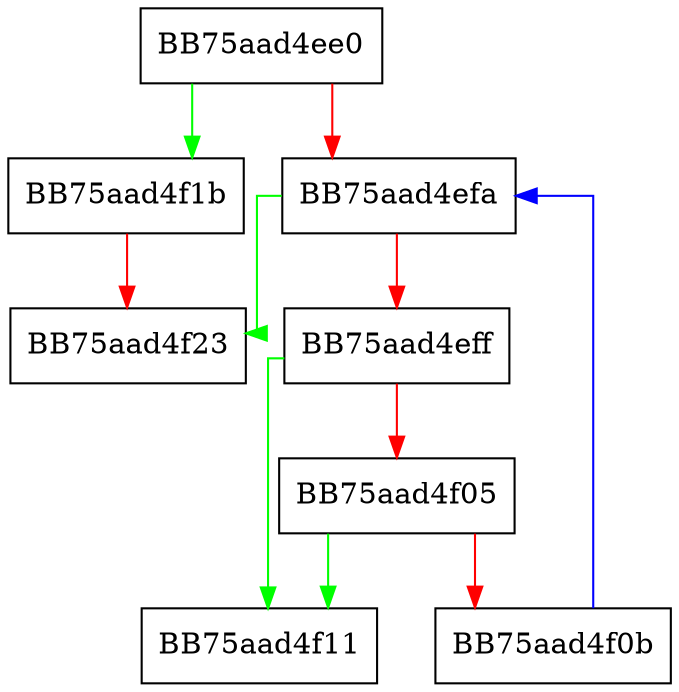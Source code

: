 digraph GetBaseFileNameW {
  node [shape="box"];
  graph [splines=ortho];
  BB75aad4ee0 -> BB75aad4f1b [color="green"];
  BB75aad4ee0 -> BB75aad4efa [color="red"];
  BB75aad4efa -> BB75aad4f23 [color="green"];
  BB75aad4efa -> BB75aad4eff [color="red"];
  BB75aad4eff -> BB75aad4f11 [color="green"];
  BB75aad4eff -> BB75aad4f05 [color="red"];
  BB75aad4f05 -> BB75aad4f11 [color="green"];
  BB75aad4f05 -> BB75aad4f0b [color="red"];
  BB75aad4f0b -> BB75aad4efa [color="blue"];
  BB75aad4f1b -> BB75aad4f23 [color="red"];
}